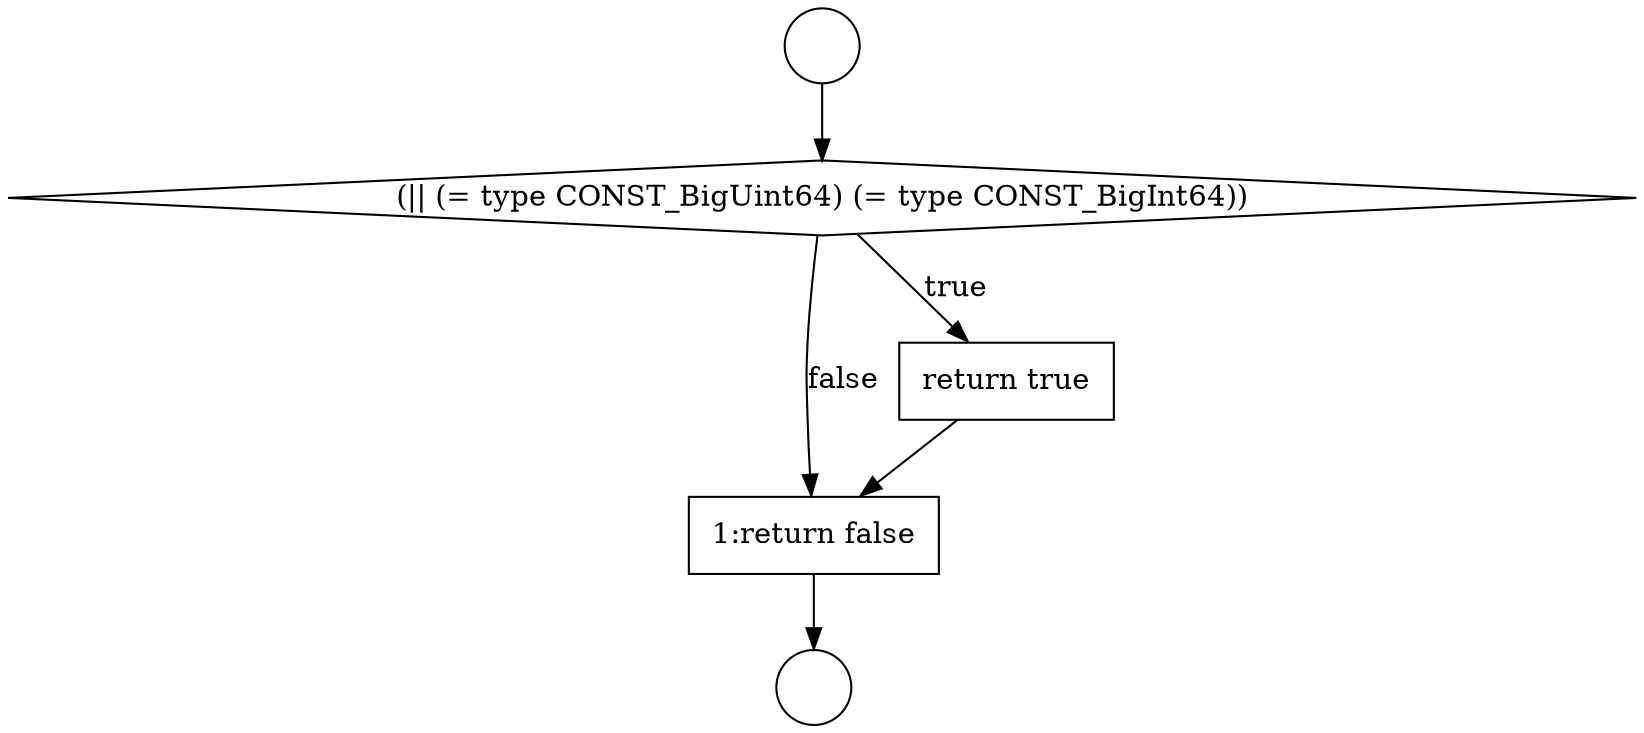 digraph {
  node17433 [shape=none, margin=0, label=<<font color="black">
    <table border="0" cellborder="1" cellspacing="0" cellpadding="10">
      <tr><td align="left">1:return false</td></tr>
    </table>
  </font>> color="black" fillcolor="white" style=filled]
  node17432 [shape=none, margin=0, label=<<font color="black">
    <table border="0" cellborder="1" cellspacing="0" cellpadding="10">
      <tr><td align="left">return true</td></tr>
    </table>
  </font>> color="black" fillcolor="white" style=filled]
  node17429 [shape=circle label=" " color="black" fillcolor="white" style=filled]
  node17430 [shape=circle label=" " color="black" fillcolor="white" style=filled]
  node17431 [shape=diamond, label=<<font color="black">(|| (= type CONST_BigUint64) (= type CONST_BigInt64))</font>> color="black" fillcolor="white" style=filled]
  node17429 -> node17431 [ color="black"]
  node17431 -> node17432 [label=<<font color="black">true</font>> color="black"]
  node17431 -> node17433 [label=<<font color="black">false</font>> color="black"]
  node17432 -> node17433 [ color="black"]
  node17433 -> node17430 [ color="black"]
}
